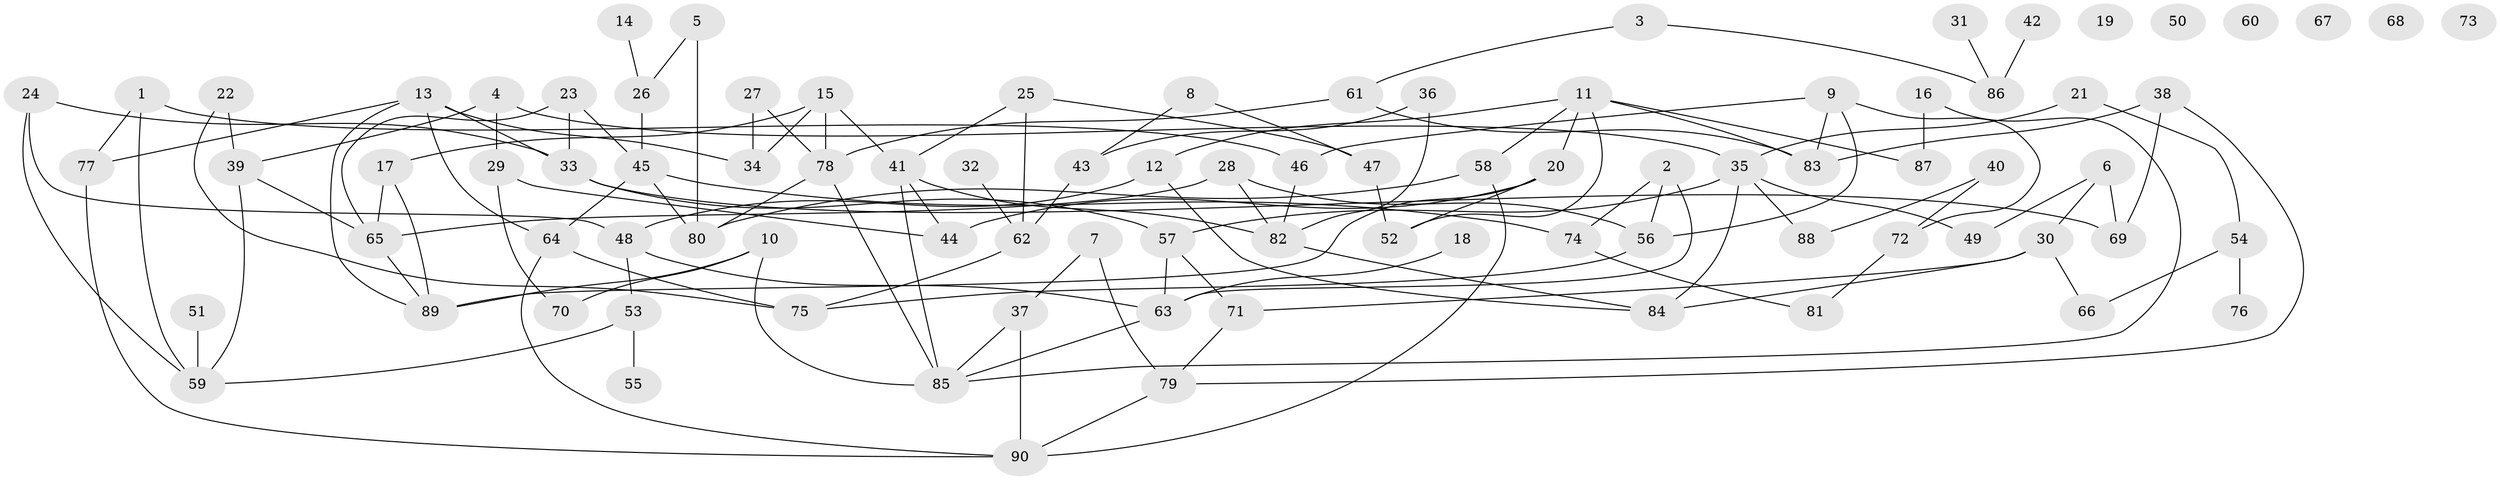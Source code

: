 // Generated by graph-tools (version 1.1) at 2025/33/03/09/25 02:33:23]
// undirected, 90 vertices, 133 edges
graph export_dot {
graph [start="1"]
  node [color=gray90,style=filled];
  1;
  2;
  3;
  4;
  5;
  6;
  7;
  8;
  9;
  10;
  11;
  12;
  13;
  14;
  15;
  16;
  17;
  18;
  19;
  20;
  21;
  22;
  23;
  24;
  25;
  26;
  27;
  28;
  29;
  30;
  31;
  32;
  33;
  34;
  35;
  36;
  37;
  38;
  39;
  40;
  41;
  42;
  43;
  44;
  45;
  46;
  47;
  48;
  49;
  50;
  51;
  52;
  53;
  54;
  55;
  56;
  57;
  58;
  59;
  60;
  61;
  62;
  63;
  64;
  65;
  66;
  67;
  68;
  69;
  70;
  71;
  72;
  73;
  74;
  75;
  76;
  77;
  78;
  79;
  80;
  81;
  82;
  83;
  84;
  85;
  86;
  87;
  88;
  89;
  90;
  1 -- 46;
  1 -- 59;
  1 -- 77;
  2 -- 56;
  2 -- 63;
  2 -- 74;
  3 -- 61;
  3 -- 86;
  4 -- 29;
  4 -- 35;
  4 -- 39;
  5 -- 26;
  5 -- 80;
  6 -- 30;
  6 -- 49;
  6 -- 69;
  7 -- 37;
  7 -- 79;
  8 -- 43;
  8 -- 47;
  9 -- 46;
  9 -- 56;
  9 -- 72;
  9 -- 83;
  10 -- 70;
  10 -- 85;
  10 -- 89;
  11 -- 12;
  11 -- 20;
  11 -- 52;
  11 -- 58;
  11 -- 83;
  11 -- 87;
  12 -- 48;
  12 -- 84;
  13 -- 33;
  13 -- 34;
  13 -- 64;
  13 -- 77;
  13 -- 89;
  14 -- 26;
  15 -- 17;
  15 -- 34;
  15 -- 41;
  15 -- 78;
  16 -- 85;
  16 -- 87;
  17 -- 65;
  17 -- 89;
  18 -- 63;
  20 -- 44;
  20 -- 52;
  20 -- 89;
  21 -- 35;
  21 -- 54;
  22 -- 39;
  22 -- 75;
  23 -- 33;
  23 -- 45;
  23 -- 65;
  24 -- 33;
  24 -- 48;
  24 -- 59;
  25 -- 41;
  25 -- 47;
  25 -- 62;
  26 -- 45;
  27 -- 34;
  27 -- 78;
  28 -- 56;
  28 -- 65;
  28 -- 82;
  29 -- 44;
  29 -- 70;
  30 -- 66;
  30 -- 71;
  30 -- 84;
  31 -- 86;
  32 -- 62;
  33 -- 57;
  33 -- 69;
  35 -- 49;
  35 -- 57;
  35 -- 84;
  35 -- 88;
  36 -- 43;
  36 -- 82;
  37 -- 85;
  37 -- 90;
  38 -- 69;
  38 -- 79;
  38 -- 83;
  39 -- 59;
  39 -- 65;
  40 -- 72;
  40 -- 88;
  41 -- 44;
  41 -- 82;
  41 -- 85;
  42 -- 86;
  43 -- 62;
  45 -- 64;
  45 -- 74;
  45 -- 80;
  46 -- 82;
  47 -- 52;
  48 -- 53;
  48 -- 63;
  51 -- 59;
  53 -- 55;
  53 -- 59;
  54 -- 66;
  54 -- 76;
  56 -- 75;
  57 -- 63;
  57 -- 71;
  58 -- 80;
  58 -- 90;
  61 -- 78;
  61 -- 83;
  62 -- 75;
  63 -- 85;
  64 -- 75;
  64 -- 90;
  65 -- 89;
  71 -- 79;
  72 -- 81;
  74 -- 81;
  77 -- 90;
  78 -- 80;
  78 -- 85;
  79 -- 90;
  82 -- 84;
}
